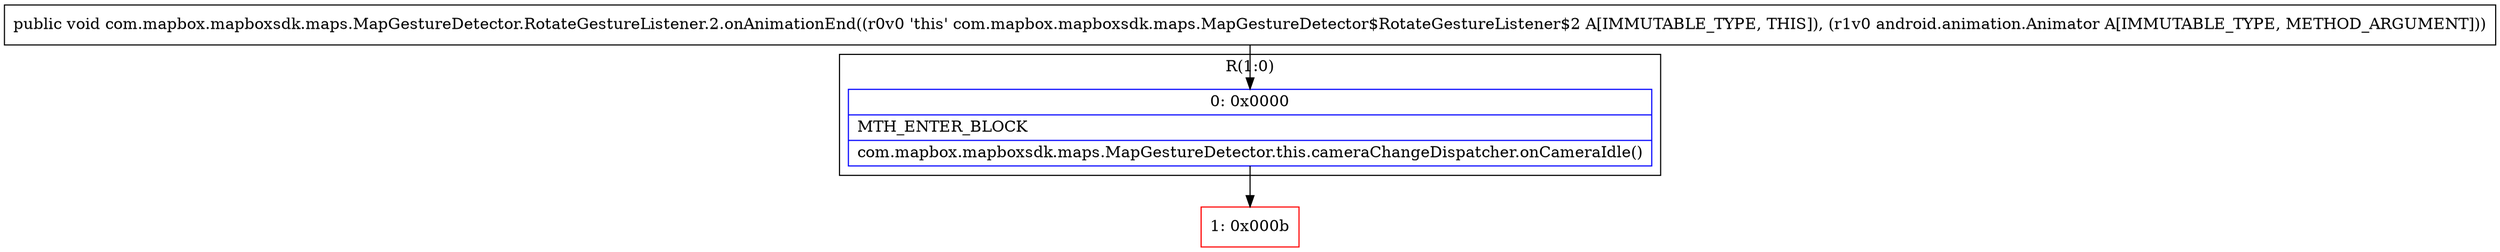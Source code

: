 digraph "CFG forcom.mapbox.mapboxsdk.maps.MapGestureDetector.RotateGestureListener.2.onAnimationEnd(Landroid\/animation\/Animator;)V" {
subgraph cluster_Region_357735356 {
label = "R(1:0)";
node [shape=record,color=blue];
Node_0 [shape=record,label="{0\:\ 0x0000|MTH_ENTER_BLOCK\l|com.mapbox.mapboxsdk.maps.MapGestureDetector.this.cameraChangeDispatcher.onCameraIdle()\l}"];
}
Node_1 [shape=record,color=red,label="{1\:\ 0x000b}"];
MethodNode[shape=record,label="{public void com.mapbox.mapboxsdk.maps.MapGestureDetector.RotateGestureListener.2.onAnimationEnd((r0v0 'this' com.mapbox.mapboxsdk.maps.MapGestureDetector$RotateGestureListener$2 A[IMMUTABLE_TYPE, THIS]), (r1v0 android.animation.Animator A[IMMUTABLE_TYPE, METHOD_ARGUMENT])) }"];
MethodNode -> Node_0;
Node_0 -> Node_1;
}

